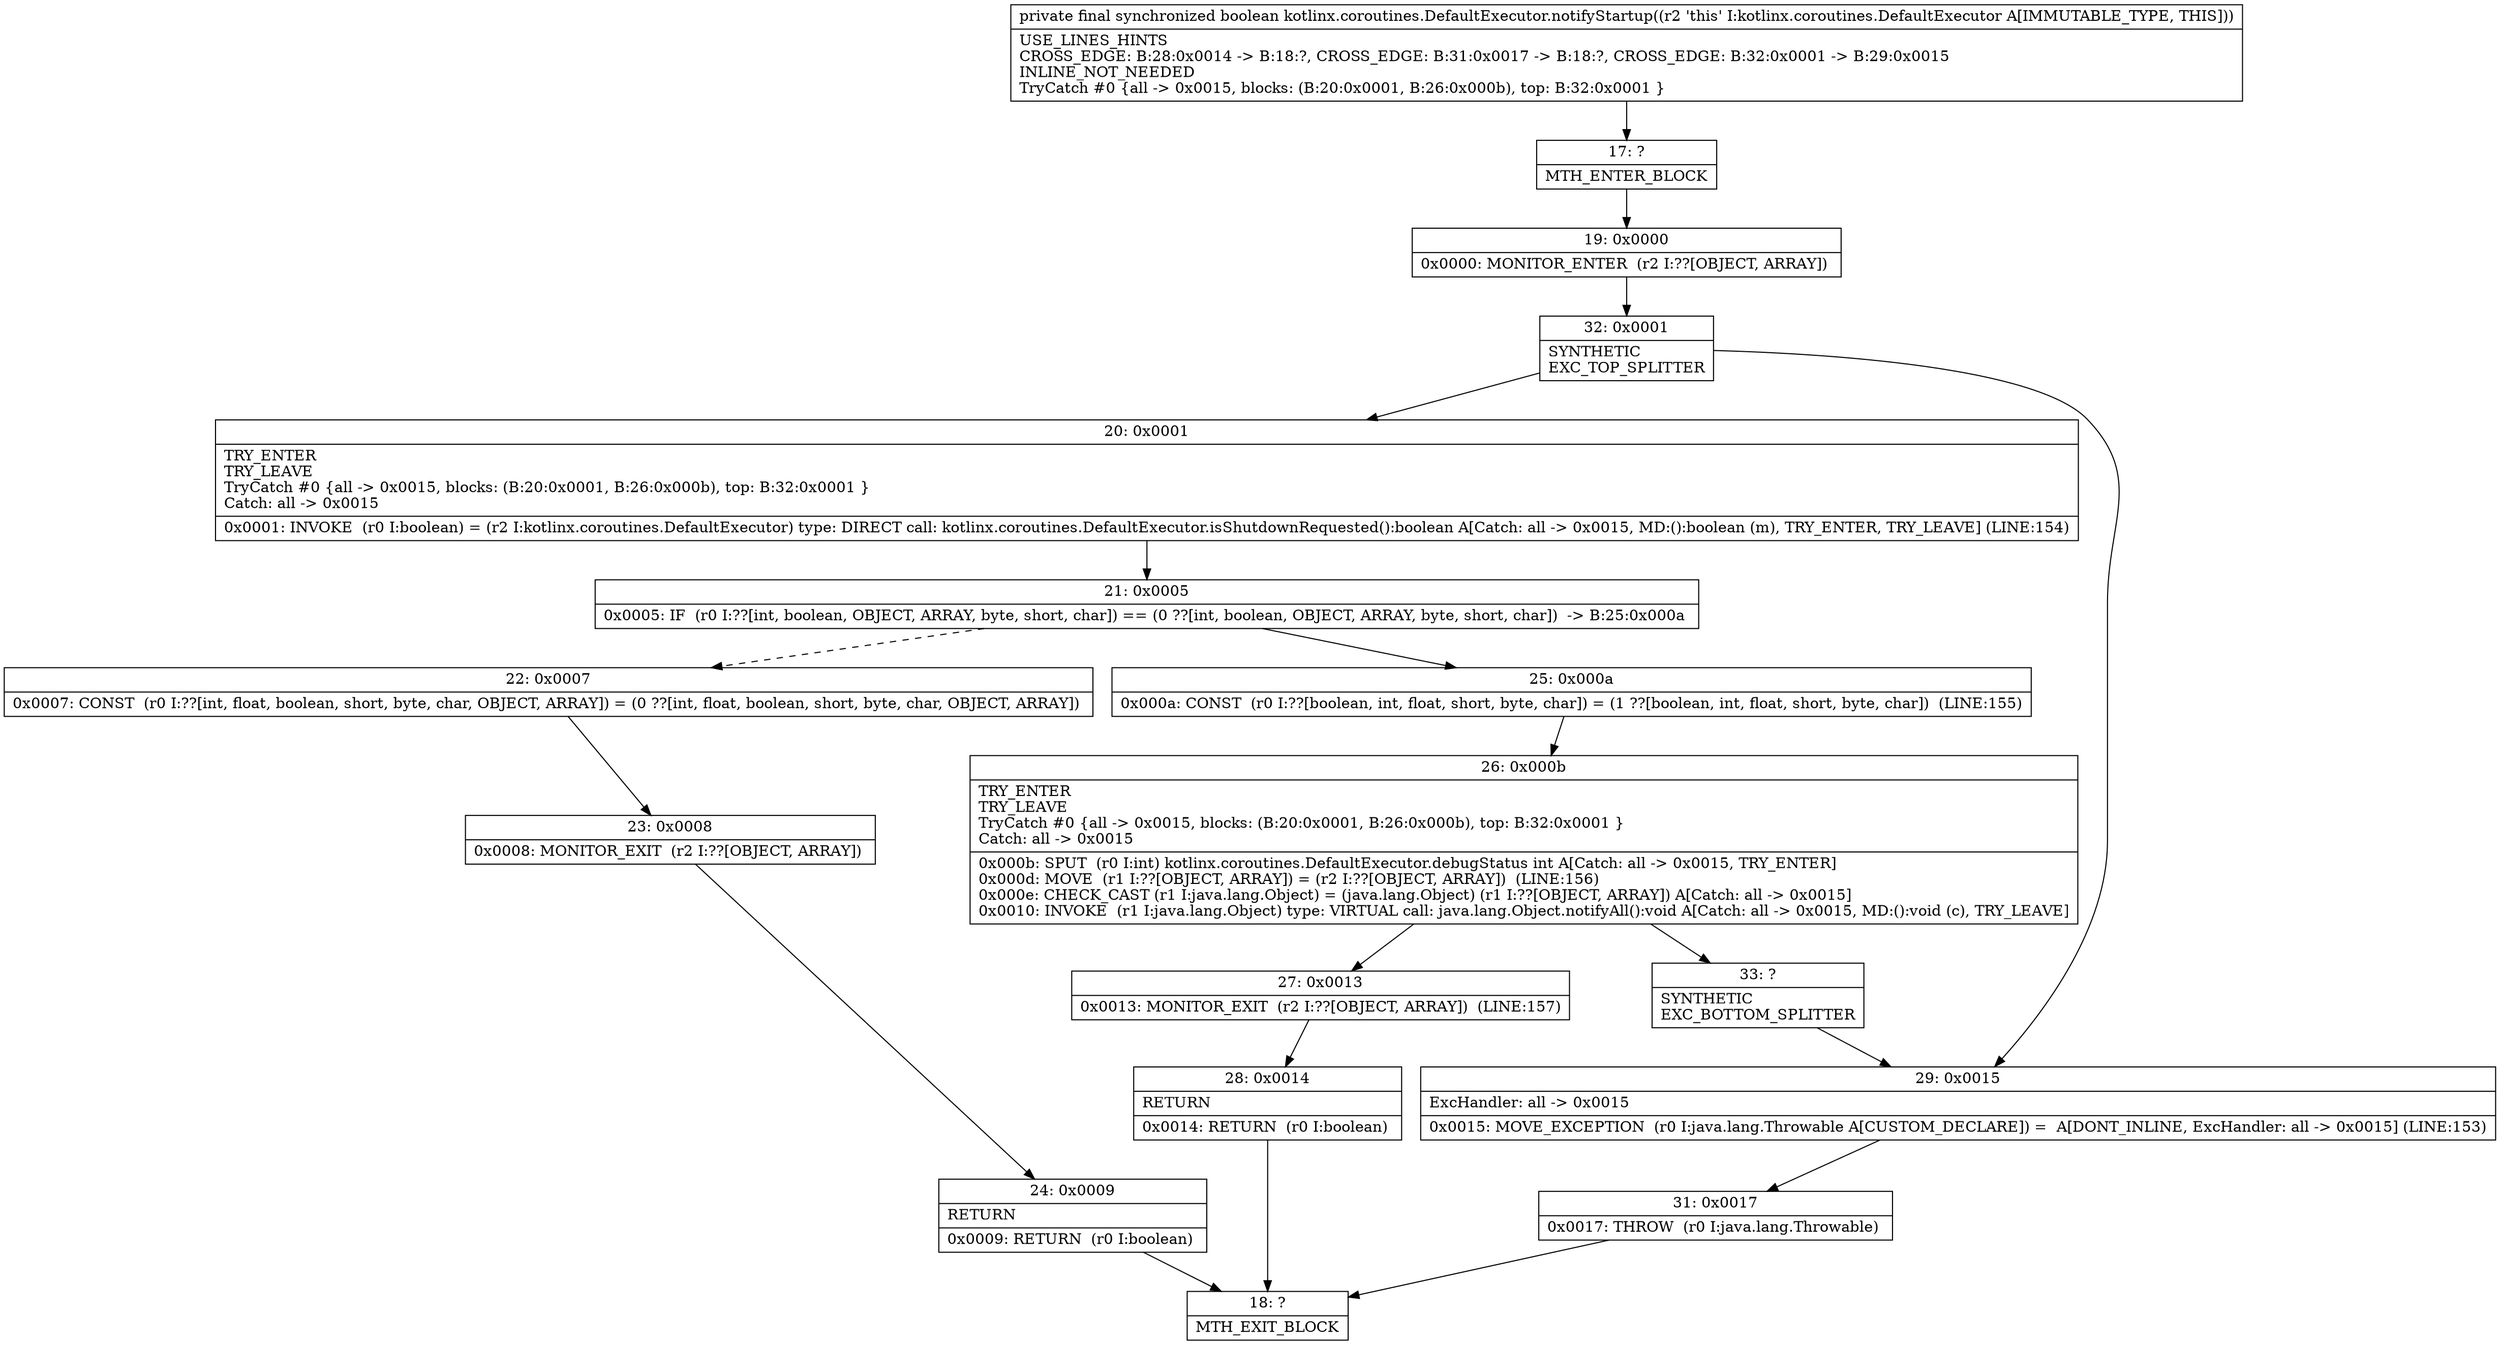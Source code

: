 digraph "CFG forkotlinx.coroutines.DefaultExecutor.notifyStartup()Z" {
Node_17 [shape=record,label="{17\:\ ?|MTH_ENTER_BLOCK\l}"];
Node_19 [shape=record,label="{19\:\ 0x0000|0x0000: MONITOR_ENTER  (r2 I:??[OBJECT, ARRAY]) \l}"];
Node_32 [shape=record,label="{32\:\ 0x0001|SYNTHETIC\lEXC_TOP_SPLITTER\l}"];
Node_20 [shape=record,label="{20\:\ 0x0001|TRY_ENTER\lTRY_LEAVE\lTryCatch #0 \{all \-\> 0x0015, blocks: (B:20:0x0001, B:26:0x000b), top: B:32:0x0001 \}\lCatch: all \-\> 0x0015\l|0x0001: INVOKE  (r0 I:boolean) = (r2 I:kotlinx.coroutines.DefaultExecutor) type: DIRECT call: kotlinx.coroutines.DefaultExecutor.isShutdownRequested():boolean A[Catch: all \-\> 0x0015, MD:():boolean (m), TRY_ENTER, TRY_LEAVE] (LINE:154)\l}"];
Node_21 [shape=record,label="{21\:\ 0x0005|0x0005: IF  (r0 I:??[int, boolean, OBJECT, ARRAY, byte, short, char]) == (0 ??[int, boolean, OBJECT, ARRAY, byte, short, char])  \-\> B:25:0x000a \l}"];
Node_22 [shape=record,label="{22\:\ 0x0007|0x0007: CONST  (r0 I:??[int, float, boolean, short, byte, char, OBJECT, ARRAY]) = (0 ??[int, float, boolean, short, byte, char, OBJECT, ARRAY]) \l}"];
Node_23 [shape=record,label="{23\:\ 0x0008|0x0008: MONITOR_EXIT  (r2 I:??[OBJECT, ARRAY]) \l}"];
Node_24 [shape=record,label="{24\:\ 0x0009|RETURN\l|0x0009: RETURN  (r0 I:boolean) \l}"];
Node_18 [shape=record,label="{18\:\ ?|MTH_EXIT_BLOCK\l}"];
Node_25 [shape=record,label="{25\:\ 0x000a|0x000a: CONST  (r0 I:??[boolean, int, float, short, byte, char]) = (1 ??[boolean, int, float, short, byte, char])  (LINE:155)\l}"];
Node_26 [shape=record,label="{26\:\ 0x000b|TRY_ENTER\lTRY_LEAVE\lTryCatch #0 \{all \-\> 0x0015, blocks: (B:20:0x0001, B:26:0x000b), top: B:32:0x0001 \}\lCatch: all \-\> 0x0015\l|0x000b: SPUT  (r0 I:int) kotlinx.coroutines.DefaultExecutor.debugStatus int A[Catch: all \-\> 0x0015, TRY_ENTER]\l0x000d: MOVE  (r1 I:??[OBJECT, ARRAY]) = (r2 I:??[OBJECT, ARRAY])  (LINE:156)\l0x000e: CHECK_CAST (r1 I:java.lang.Object) = (java.lang.Object) (r1 I:??[OBJECT, ARRAY]) A[Catch: all \-\> 0x0015]\l0x0010: INVOKE  (r1 I:java.lang.Object) type: VIRTUAL call: java.lang.Object.notifyAll():void A[Catch: all \-\> 0x0015, MD:():void (c), TRY_LEAVE]\l}"];
Node_27 [shape=record,label="{27\:\ 0x0013|0x0013: MONITOR_EXIT  (r2 I:??[OBJECT, ARRAY])  (LINE:157)\l}"];
Node_28 [shape=record,label="{28\:\ 0x0014|RETURN\l|0x0014: RETURN  (r0 I:boolean) \l}"];
Node_33 [shape=record,label="{33\:\ ?|SYNTHETIC\lEXC_BOTTOM_SPLITTER\l}"];
Node_29 [shape=record,label="{29\:\ 0x0015|ExcHandler: all \-\> 0x0015\l|0x0015: MOVE_EXCEPTION  (r0 I:java.lang.Throwable A[CUSTOM_DECLARE]) =  A[DONT_INLINE, ExcHandler: all \-\> 0x0015] (LINE:153)\l}"];
Node_31 [shape=record,label="{31\:\ 0x0017|0x0017: THROW  (r0 I:java.lang.Throwable) \l}"];
MethodNode[shape=record,label="{private final synchronized boolean kotlinx.coroutines.DefaultExecutor.notifyStartup((r2 'this' I:kotlinx.coroutines.DefaultExecutor A[IMMUTABLE_TYPE, THIS]))  | USE_LINES_HINTS\lCROSS_EDGE: B:28:0x0014 \-\> B:18:?, CROSS_EDGE: B:31:0x0017 \-\> B:18:?, CROSS_EDGE: B:32:0x0001 \-\> B:29:0x0015\lINLINE_NOT_NEEDED\lTryCatch #0 \{all \-\> 0x0015, blocks: (B:20:0x0001, B:26:0x000b), top: B:32:0x0001 \}\l}"];
MethodNode -> Node_17;Node_17 -> Node_19;
Node_19 -> Node_32;
Node_32 -> Node_20;
Node_32 -> Node_29;
Node_20 -> Node_21;
Node_21 -> Node_22[style=dashed];
Node_21 -> Node_25;
Node_22 -> Node_23;
Node_23 -> Node_24;
Node_24 -> Node_18;
Node_25 -> Node_26;
Node_26 -> Node_27;
Node_26 -> Node_33;
Node_27 -> Node_28;
Node_28 -> Node_18;
Node_33 -> Node_29;
Node_29 -> Node_31;
Node_31 -> Node_18;
}

